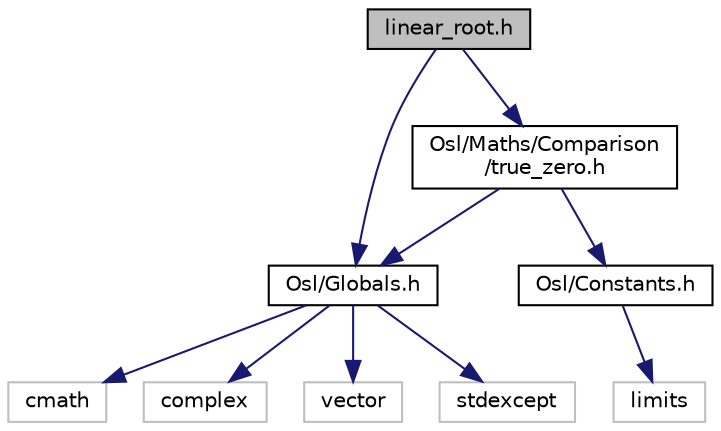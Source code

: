digraph "linear_root.h"
{
 // LATEX_PDF_SIZE
  edge [fontname="Helvetica",fontsize="10",labelfontname="Helvetica",labelfontsize="10"];
  node [fontname="Helvetica",fontsize="10",shape=record];
  Node1 [label="linear_root.h",height=0.2,width=0.4,color="black", fillcolor="grey75", style="filled", fontcolor="black",tooltip="Header file for Osl::Maths::Roots::linear_root functions."];
  Node1 -> Node2 [color="midnightblue",fontsize="10",style="solid",fontname="Helvetica"];
  Node2 [label="Osl/Globals.h",height=0.2,width=0.4,color="black", fillcolor="white", style="filled",URL="$Globals_8h.html",tooltip="Header file for global typedefs definition."];
  Node2 -> Node3 [color="midnightblue",fontsize="10",style="solid",fontname="Helvetica"];
  Node3 [label="cmath",height=0.2,width=0.4,color="grey75", fillcolor="white", style="filled",tooltip=" "];
  Node2 -> Node4 [color="midnightblue",fontsize="10",style="solid",fontname="Helvetica"];
  Node4 [label="complex",height=0.2,width=0.4,color="grey75", fillcolor="white", style="filled",tooltip=" "];
  Node2 -> Node5 [color="midnightblue",fontsize="10",style="solid",fontname="Helvetica"];
  Node5 [label="vector",height=0.2,width=0.4,color="grey75", fillcolor="white", style="filled",tooltip=" "];
  Node2 -> Node6 [color="midnightblue",fontsize="10",style="solid",fontname="Helvetica"];
  Node6 [label="stdexcept",height=0.2,width=0.4,color="grey75", fillcolor="white", style="filled",tooltip=" "];
  Node1 -> Node7 [color="midnightblue",fontsize="10",style="solid",fontname="Helvetica"];
  Node7 [label="Osl/Maths/Comparison\l/true_zero.h",height=0.2,width=0.4,color="black", fillcolor="white", style="filled",URL="$true__zero_8h.html",tooltip="Header file for the Osl::Maths::Comparison::true_zero functions."];
  Node7 -> Node2 [color="midnightblue",fontsize="10",style="solid",fontname="Helvetica"];
  Node7 -> Node8 [color="midnightblue",fontsize="10",style="solid",fontname="Helvetica"];
  Node8 [label="Osl/Constants.h",height=0.2,width=0.4,color="black", fillcolor="white", style="filled",URL="$Constants_8h.html",tooltip="Header file for the Osl::Constants namespace."];
  Node8 -> Node9 [color="midnightblue",fontsize="10",style="solid",fontname="Helvetica"];
  Node9 [label="limits",height=0.2,width=0.4,color="grey75", fillcolor="white", style="filled",tooltip=" "];
}
